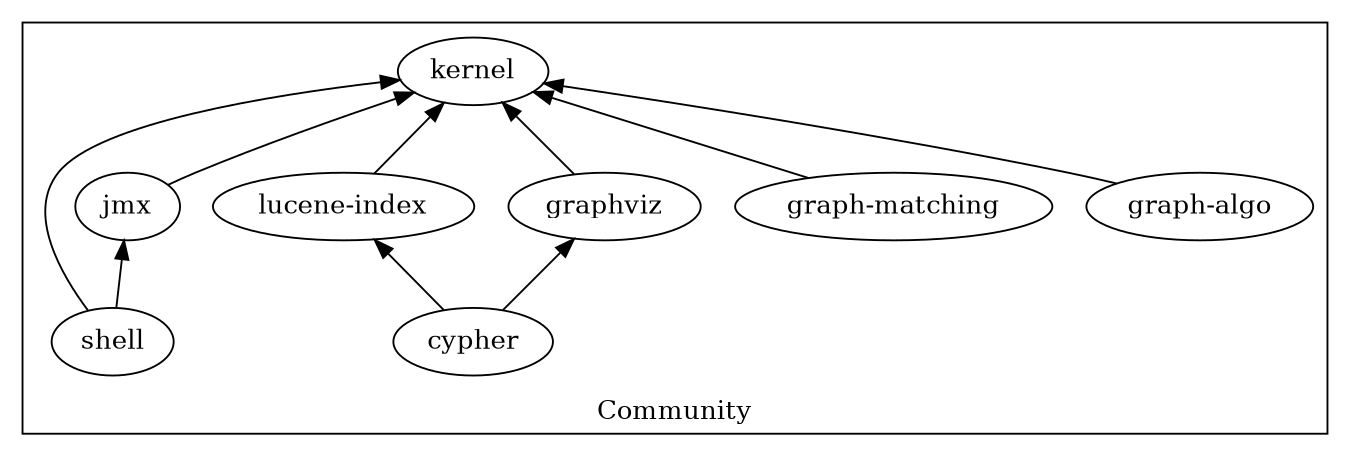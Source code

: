 digraph g{
 graph [rankdir="BT" size="9.0,7.0"]

subgraph cluster_community {
 label="Community"
 "lucene-index" -> "kernel"
 "jmx" -> "kernel"
 "graph-algo" -> "kernel"
 "graph-matching" -> "kernel"
 "graphviz" -> "kernel"
 "cypher" -> "lucene-index"
 "cypher" -> "graphviz"
 "shell" -> "kernel"
 "shell" -> "jmx"
}
subgraph cluster_advanced {
}
subgraph cluster_enterprise {
}
subgraph cluster_langs {
}
subgraph cluster_docs {
}
subgraph cluster_wrappers {
}
subgraph cluster_packaging {
}
}
